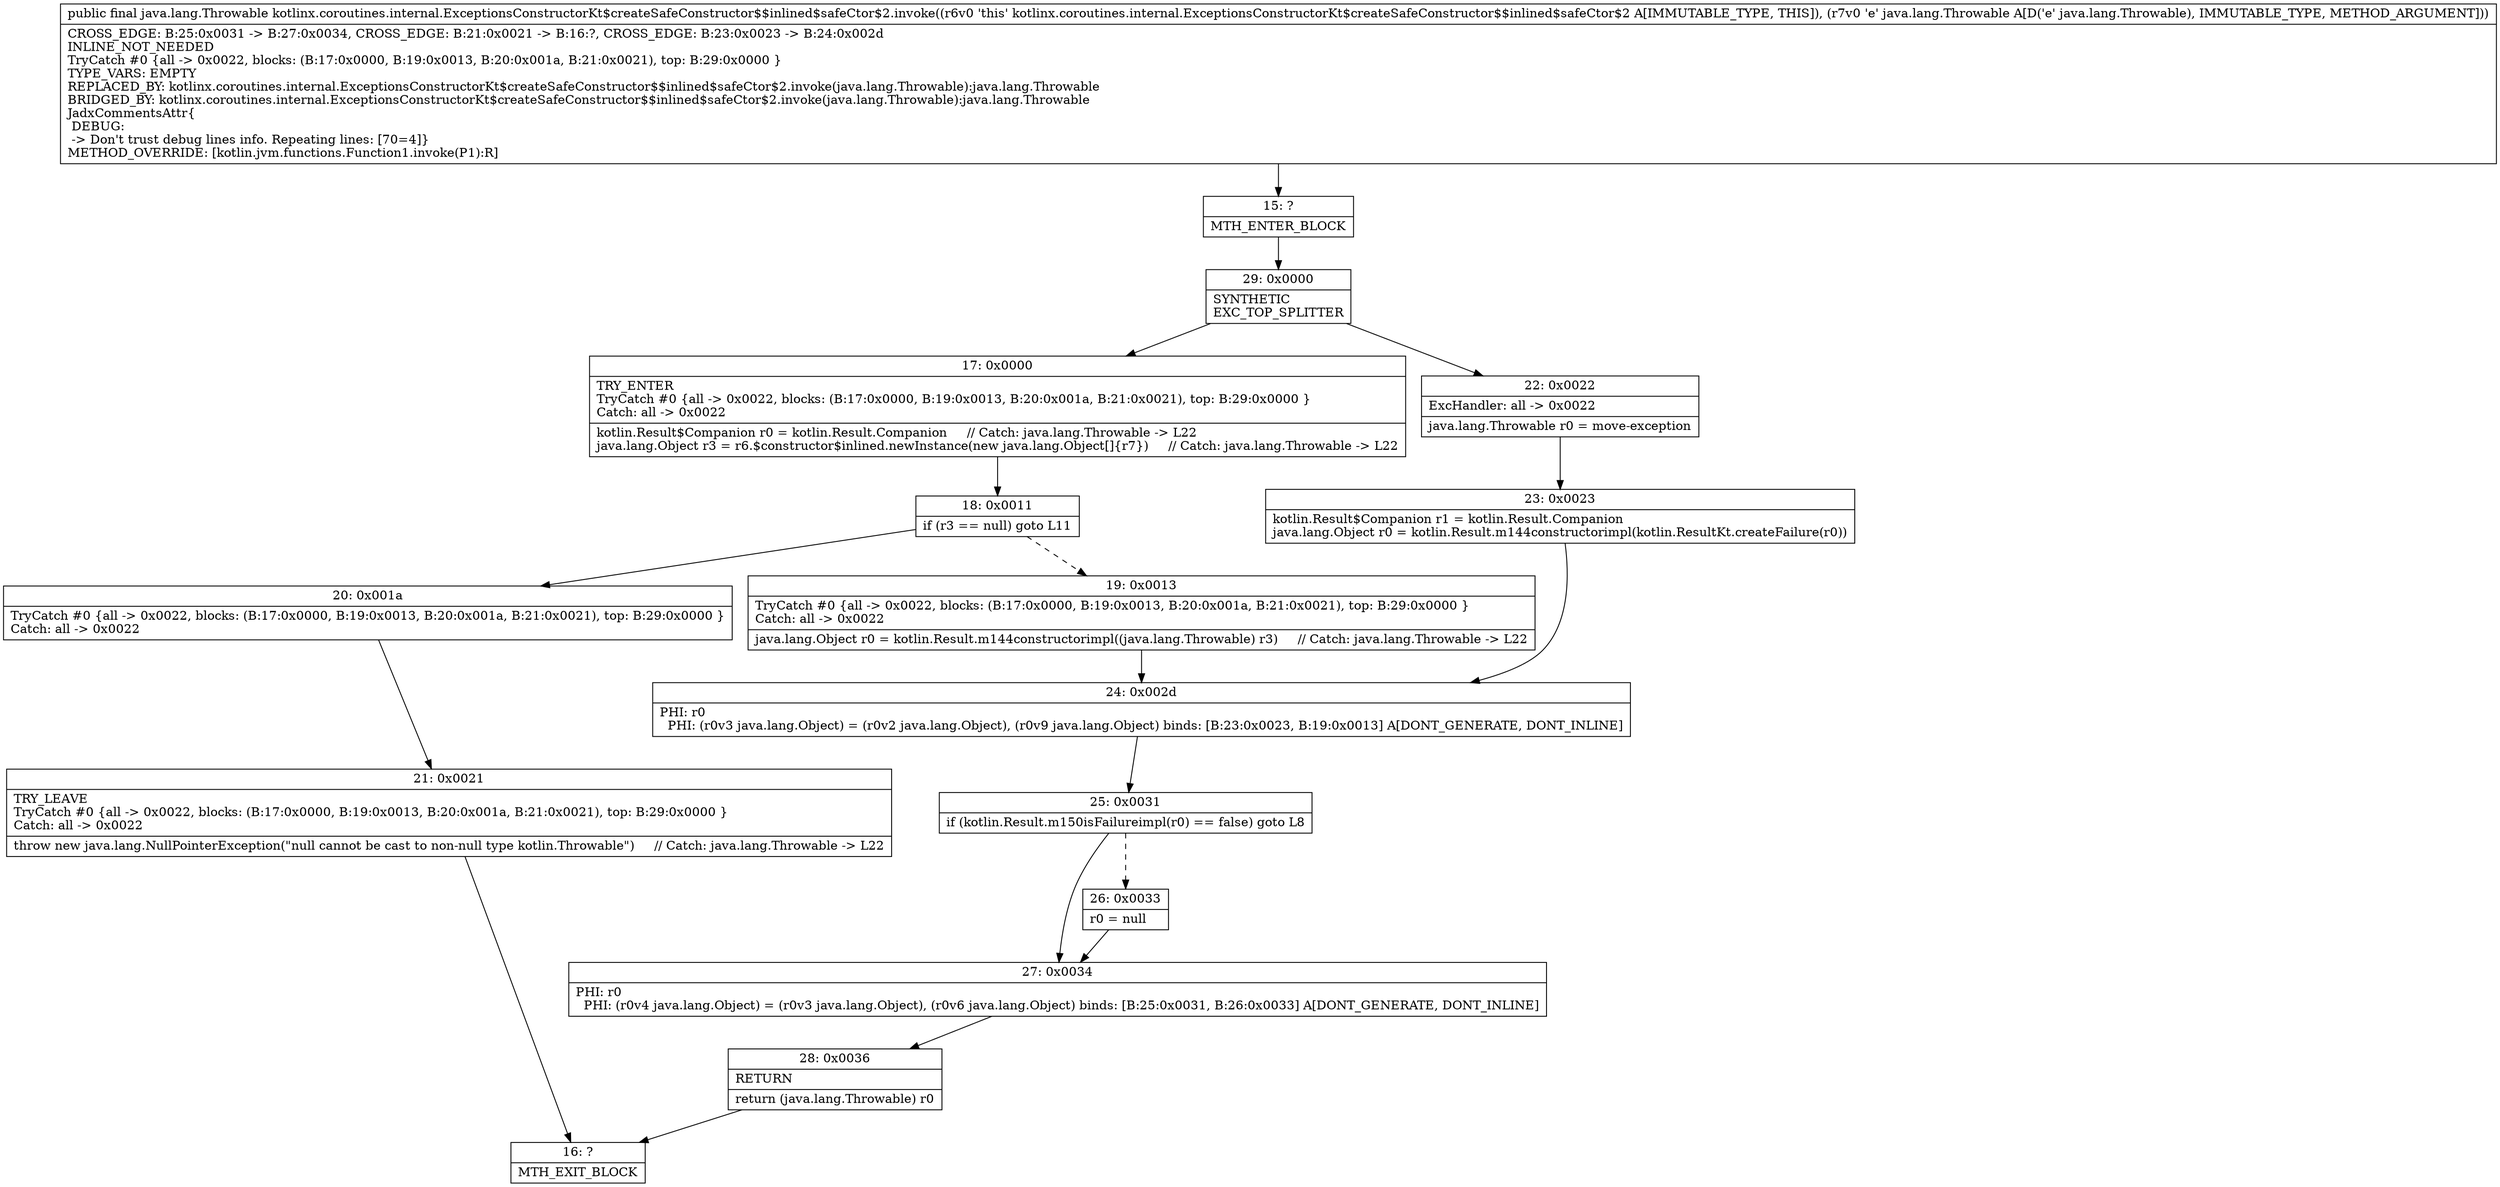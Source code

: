digraph "CFG forkotlinx.coroutines.internal.ExceptionsConstructorKt$createSafeConstructor$$inlined$safeCtor$2.invoke(Ljava\/lang\/Throwable;)Ljava\/lang\/Throwable;" {
Node_15 [shape=record,label="{15\:\ ?|MTH_ENTER_BLOCK\l}"];
Node_29 [shape=record,label="{29\:\ 0x0000|SYNTHETIC\lEXC_TOP_SPLITTER\l}"];
Node_17 [shape=record,label="{17\:\ 0x0000|TRY_ENTER\lTryCatch #0 \{all \-\> 0x0022, blocks: (B:17:0x0000, B:19:0x0013, B:20:0x001a, B:21:0x0021), top: B:29:0x0000 \}\lCatch: all \-\> 0x0022\l|kotlin.Result$Companion r0 = kotlin.Result.Companion     \/\/ Catch: java.lang.Throwable \-\> L22\ljava.lang.Object r3 = r6.$constructor$inlined.newInstance(new java.lang.Object[]\{r7\})     \/\/ Catch: java.lang.Throwable \-\> L22\l}"];
Node_18 [shape=record,label="{18\:\ 0x0011|if (r3 == null) goto L11\l}"];
Node_19 [shape=record,label="{19\:\ 0x0013|TryCatch #0 \{all \-\> 0x0022, blocks: (B:17:0x0000, B:19:0x0013, B:20:0x001a, B:21:0x0021), top: B:29:0x0000 \}\lCatch: all \-\> 0x0022\l|java.lang.Object r0 = kotlin.Result.m144constructorimpl((java.lang.Throwable) r3)     \/\/ Catch: java.lang.Throwable \-\> L22\l}"];
Node_24 [shape=record,label="{24\:\ 0x002d|PHI: r0 \l  PHI: (r0v3 java.lang.Object) = (r0v2 java.lang.Object), (r0v9 java.lang.Object) binds: [B:23:0x0023, B:19:0x0013] A[DONT_GENERATE, DONT_INLINE]\l}"];
Node_25 [shape=record,label="{25\:\ 0x0031|if (kotlin.Result.m150isFailureimpl(r0) == false) goto L8\l}"];
Node_26 [shape=record,label="{26\:\ 0x0033|r0 = null\l}"];
Node_27 [shape=record,label="{27\:\ 0x0034|PHI: r0 \l  PHI: (r0v4 java.lang.Object) = (r0v3 java.lang.Object), (r0v6 java.lang.Object) binds: [B:25:0x0031, B:26:0x0033] A[DONT_GENERATE, DONT_INLINE]\l}"];
Node_28 [shape=record,label="{28\:\ 0x0036|RETURN\l|return (java.lang.Throwable) r0\l}"];
Node_16 [shape=record,label="{16\:\ ?|MTH_EXIT_BLOCK\l}"];
Node_20 [shape=record,label="{20\:\ 0x001a|TryCatch #0 \{all \-\> 0x0022, blocks: (B:17:0x0000, B:19:0x0013, B:20:0x001a, B:21:0x0021), top: B:29:0x0000 \}\lCatch: all \-\> 0x0022\l}"];
Node_21 [shape=record,label="{21\:\ 0x0021|TRY_LEAVE\lTryCatch #0 \{all \-\> 0x0022, blocks: (B:17:0x0000, B:19:0x0013, B:20:0x001a, B:21:0x0021), top: B:29:0x0000 \}\lCatch: all \-\> 0x0022\l|throw new java.lang.NullPointerException(\"null cannot be cast to non\-null type kotlin.Throwable\")     \/\/ Catch: java.lang.Throwable \-\> L22\l}"];
Node_22 [shape=record,label="{22\:\ 0x0022|ExcHandler: all \-\> 0x0022\l|java.lang.Throwable r0 = move\-exception\l}"];
Node_23 [shape=record,label="{23\:\ 0x0023|kotlin.Result$Companion r1 = kotlin.Result.Companion\ljava.lang.Object r0 = kotlin.Result.m144constructorimpl(kotlin.ResultKt.createFailure(r0))\l}"];
MethodNode[shape=record,label="{public final java.lang.Throwable kotlinx.coroutines.internal.ExceptionsConstructorKt$createSafeConstructor$$inlined$safeCtor$2.invoke((r6v0 'this' kotlinx.coroutines.internal.ExceptionsConstructorKt$createSafeConstructor$$inlined$safeCtor$2 A[IMMUTABLE_TYPE, THIS]), (r7v0 'e' java.lang.Throwable A[D('e' java.lang.Throwable), IMMUTABLE_TYPE, METHOD_ARGUMENT]))  | CROSS_EDGE: B:25:0x0031 \-\> B:27:0x0034, CROSS_EDGE: B:21:0x0021 \-\> B:16:?, CROSS_EDGE: B:23:0x0023 \-\> B:24:0x002d\lINLINE_NOT_NEEDED\lTryCatch #0 \{all \-\> 0x0022, blocks: (B:17:0x0000, B:19:0x0013, B:20:0x001a, B:21:0x0021), top: B:29:0x0000 \}\lTYPE_VARS: EMPTY\lREPLACED_BY: kotlinx.coroutines.internal.ExceptionsConstructorKt$createSafeConstructor$$inlined$safeCtor$2.invoke(java.lang.Throwable):java.lang.Throwable\lBRIDGED_BY: kotlinx.coroutines.internal.ExceptionsConstructorKt$createSafeConstructor$$inlined$safeCtor$2.invoke(java.lang.Throwable):java.lang.Throwable\lJadxCommentsAttr\{\l DEBUG: \l \-\> Don't trust debug lines info. Repeating lines: [70=4]\}\lMETHOD_OVERRIDE: [kotlin.jvm.functions.Function1.invoke(P1):R]\l}"];
MethodNode -> Node_15;Node_15 -> Node_29;
Node_29 -> Node_17;
Node_29 -> Node_22;
Node_17 -> Node_18;
Node_18 -> Node_19[style=dashed];
Node_18 -> Node_20;
Node_19 -> Node_24;
Node_24 -> Node_25;
Node_25 -> Node_26[style=dashed];
Node_25 -> Node_27;
Node_26 -> Node_27;
Node_27 -> Node_28;
Node_28 -> Node_16;
Node_20 -> Node_21;
Node_21 -> Node_16;
Node_22 -> Node_23;
Node_23 -> Node_24;
}

